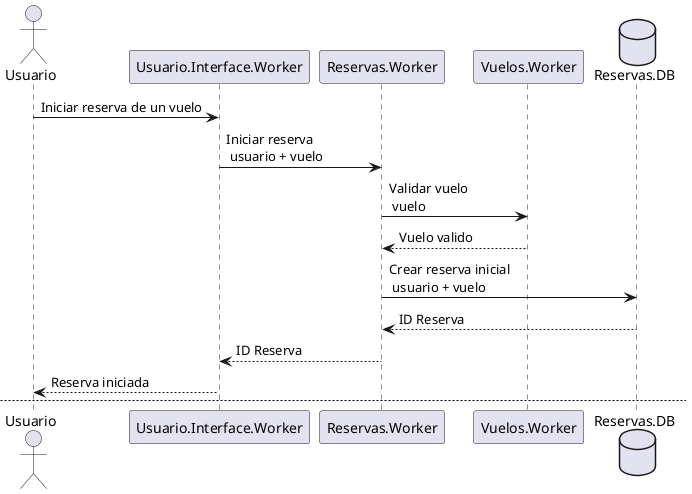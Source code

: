 @startuml Secuencia Reservar Vuelo

actor Usuario
participant Usuario.Interface.Worker
participant Reservas.Worker
participant Vuelos.Worker
database Reservas.DB


Usuario -> Usuario.Interface.Worker: Iniciar reserva de un vuelo
Usuario.Interface.Worker -> Reservas.Worker: Iniciar reserva \n usuario + vuelo
Reservas.Worker -> Vuelos.Worker: Validar vuelo \n vuelo
Reservas.Worker <-- Vuelos.Worker: Vuelo valido
Reservas.Worker -> Reservas.DB: Crear reserva inicial \n usuario + vuelo
Reservas.Worker <-- Reservas.DB: ID Reserva
Reservas.Worker --> Usuario.Interface.Worker: ID Reserva
Usuario.Interface.Worker --> Usuario: Reserva iniciada


newpage

Usuario -> Usuario.Interface.Worker: Reservar vuelo \n reserva_id + asientos
Usuario.Interface.Worker -> Reservas.Worker: Reservar vuelo \n reserva_id + asientos
activate Reservas.Worker 
Reservas.Worker -> Vuelos.Worker: Validar vuelo \n vuelo
Reservas.Worker <-- Vuelos.Worker: Vuelo valido
Reservas.Worker -> Vuelos.Worker: Validar asientos \n vuelo + asientos
Reservas.Worker <-- Vuelos.Worker: Asientos validos
Reservas.Worker -> Vuelos.Worker: Asignar asientos \n vuelo + asientos
Reservas.Worker <-- Vuelos.Worker: Asientos asignados
Reservas.Worker -> Reservas.DB: Confirmar reserva
Reservas.Worker <-- Reservas.DB: Reserva confirmada \n OK
Reservas.Worker --> Usuario.Interface.Worker: Reserva confirmada
deactivate Reservas.Worker 
Usuario.Interface.Worker --> Usuario: Reserva confirmada 


@enduml
